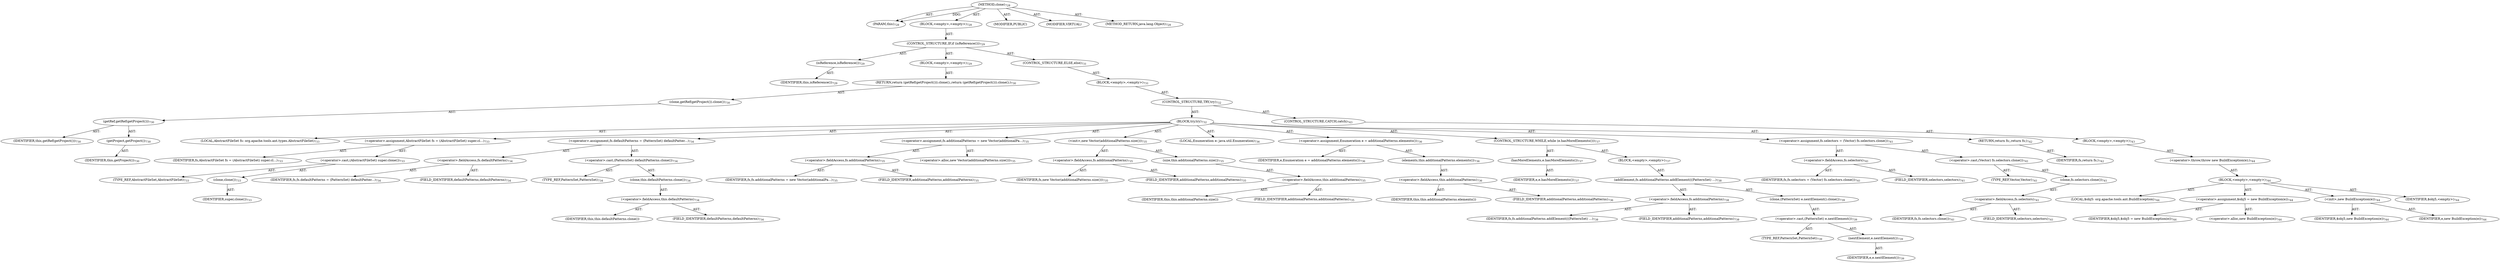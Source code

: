 digraph "clone" {  
"111669149745" [label = <(METHOD,clone)<SUB>728</SUB>> ]
"115964117039" [label = <(PARAM,this)<SUB>728</SUB>> ]
"25769803878" [label = <(BLOCK,&lt;empty&gt;,&lt;empty&gt;)<SUB>728</SUB>> ]
"47244640304" [label = <(CONTROL_STRUCTURE,IF,if (isReference()))<SUB>729</SUB>> ]
"30064771475" [label = <(isReference,isReference())<SUB>729</SUB>> ]
"68719476840" [label = <(IDENTIFIER,this,isReference())<SUB>729</SUB>> ]
"25769803879" [label = <(BLOCK,&lt;empty&gt;,&lt;empty&gt;)<SUB>729</SUB>> ]
"146028888093" [label = <(RETURN,return (getRef(getProject())).clone();,return (getRef(getProject())).clone();)<SUB>730</SUB>> ]
"30064771476" [label = <(clone,getRef(getProject()).clone())<SUB>730</SUB>> ]
"30064771477" [label = <(getRef,getRef(getProject()))<SUB>730</SUB>> ]
"68719476842" [label = <(IDENTIFIER,this,getRef(getProject()))<SUB>730</SUB>> ]
"30064771478" [label = <(getProject,getProject())<SUB>730</SUB>> ]
"68719476841" [label = <(IDENTIFIER,this,getProject())<SUB>730</SUB>> ]
"47244640305" [label = <(CONTROL_STRUCTURE,ELSE,else)<SUB>731</SUB>> ]
"25769803880" [label = <(BLOCK,&lt;empty&gt;,&lt;empty&gt;)<SUB>731</SUB>> ]
"47244640306" [label = <(CONTROL_STRUCTURE,TRY,try)<SUB>732</SUB>> ]
"25769803881" [label = <(BLOCK,try,try)<SUB>732</SUB>> ]
"94489280541" [label = <(LOCAL,AbstractFileSet fs: org.apache.tools.ant.types.AbstractFileSet)<SUB>733</SUB>> ]
"30064771479" [label = <(&lt;operator&gt;.assignment,AbstractFileSet fs = (AbstractFileSet) super.cl...)<SUB>733</SUB>> ]
"68719477065" [label = <(IDENTIFIER,fs,AbstractFileSet fs = (AbstractFileSet) super.cl...)<SUB>733</SUB>> ]
"30064771480" [label = <(&lt;operator&gt;.cast,(AbstractFileSet) super.clone())<SUB>733</SUB>> ]
"180388626439" [label = <(TYPE_REF,AbstractFileSet,AbstractFileSet)<SUB>733</SUB>> ]
"30064771481" [label = <(clone,clone())<SUB>733</SUB>> ]
"68719477066" [label = <(IDENTIFIER,super,clone())<SUB>733</SUB>> ]
"30064771482" [label = <(&lt;operator&gt;.assignment,fs.defaultPatterns = (PatternSet) defaultPatter...)<SUB>734</SUB>> ]
"30064771483" [label = <(&lt;operator&gt;.fieldAccess,fs.defaultPatterns)<SUB>734</SUB>> ]
"68719477067" [label = <(IDENTIFIER,fs,fs.defaultPatterns = (PatternSet) defaultPatter...)<SUB>734</SUB>> ]
"55834574925" [label = <(FIELD_IDENTIFIER,defaultPatterns,defaultPatterns)<SUB>734</SUB>> ]
"30064771484" [label = <(&lt;operator&gt;.cast,(PatternSet) defaultPatterns.clone())<SUB>734</SUB>> ]
"180388626440" [label = <(TYPE_REF,PatternSet,PatternSet)<SUB>734</SUB>> ]
"30064771485" [label = <(clone,this.defaultPatterns.clone())<SUB>734</SUB>> ]
"30064771486" [label = <(&lt;operator&gt;.fieldAccess,this.defaultPatterns)<SUB>734</SUB>> ]
"68719477068" [label = <(IDENTIFIER,this,this.defaultPatterns.clone())> ]
"55834574926" [label = <(FIELD_IDENTIFIER,defaultPatterns,defaultPatterns)<SUB>734</SUB>> ]
"30064771487" [label = <(&lt;operator&gt;.assignment,fs.additionalPatterns = new Vector(additionalPa...)<SUB>735</SUB>> ]
"30064771488" [label = <(&lt;operator&gt;.fieldAccess,fs.additionalPatterns)<SUB>735</SUB>> ]
"68719477069" [label = <(IDENTIFIER,fs,fs.additionalPatterns = new Vector(additionalPa...)<SUB>735</SUB>> ]
"55834574927" [label = <(FIELD_IDENTIFIER,additionalPatterns,additionalPatterns)<SUB>735</SUB>> ]
"30064771489" [label = <(&lt;operator&gt;.alloc,new Vector(additionalPatterns.size()))<SUB>735</SUB>> ]
"30064771490" [label = <(&lt;init&gt;,new Vector(additionalPatterns.size()))<SUB>735</SUB>> ]
"30064771491" [label = <(&lt;operator&gt;.fieldAccess,fs.additionalPatterns)<SUB>735</SUB>> ]
"68719477070" [label = <(IDENTIFIER,fs,new Vector(additionalPatterns.size()))<SUB>735</SUB>> ]
"55834574928" [label = <(FIELD_IDENTIFIER,additionalPatterns,additionalPatterns)<SUB>735</SUB>> ]
"30064771492" [label = <(size,this.additionalPatterns.size())<SUB>735</SUB>> ]
"30064771493" [label = <(&lt;operator&gt;.fieldAccess,this.additionalPatterns)<SUB>735</SUB>> ]
"68719477071" [label = <(IDENTIFIER,this,this.additionalPatterns.size())> ]
"55834574929" [label = <(FIELD_IDENTIFIER,additionalPatterns,additionalPatterns)<SUB>735</SUB>> ]
"94489280542" [label = <(LOCAL,Enumeration e: java.util.Enumeration)<SUB>736</SUB>> ]
"30064771494" [label = <(&lt;operator&gt;.assignment,Enumeration e = additionalPatterns.elements())<SUB>736</SUB>> ]
"68719477072" [label = <(IDENTIFIER,e,Enumeration e = additionalPatterns.elements())<SUB>736</SUB>> ]
"30064771495" [label = <(elements,this.additionalPatterns.elements())<SUB>736</SUB>> ]
"30064771496" [label = <(&lt;operator&gt;.fieldAccess,this.additionalPatterns)<SUB>736</SUB>> ]
"68719477073" [label = <(IDENTIFIER,this,this.additionalPatterns.elements())> ]
"55834574930" [label = <(FIELD_IDENTIFIER,additionalPatterns,additionalPatterns)<SUB>736</SUB>> ]
"47244640307" [label = <(CONTROL_STRUCTURE,WHILE,while (e.hasMoreElements()))<SUB>737</SUB>> ]
"30064771497" [label = <(hasMoreElements,e.hasMoreElements())<SUB>737</SUB>> ]
"68719477074" [label = <(IDENTIFIER,e,e.hasMoreElements())<SUB>737</SUB>> ]
"25769803882" [label = <(BLOCK,&lt;empty&gt;,&lt;empty&gt;)<SUB>737</SUB>> ]
"30064771498" [label = <(addElement,fs.additionalPatterns.addElement(((PatternSet) ...)<SUB>738</SUB>> ]
"30064771499" [label = <(&lt;operator&gt;.fieldAccess,fs.additionalPatterns)<SUB>738</SUB>> ]
"68719477075" [label = <(IDENTIFIER,fs,fs.additionalPatterns.addElement(((PatternSet) ...)<SUB>738</SUB>> ]
"55834574931" [label = <(FIELD_IDENTIFIER,additionalPatterns,additionalPatterns)<SUB>738</SUB>> ]
"30064771500" [label = <(clone,(PatternSet) e.nextElement().clone())<SUB>739</SUB>> ]
"30064771501" [label = <(&lt;operator&gt;.cast,(PatternSet) e.nextElement())<SUB>739</SUB>> ]
"180388626441" [label = <(TYPE_REF,PatternSet,PatternSet)<SUB>739</SUB>> ]
"30064771502" [label = <(nextElement,e.nextElement())<SUB>739</SUB>> ]
"68719477076" [label = <(IDENTIFIER,e,e.nextElement())<SUB>739</SUB>> ]
"30064771503" [label = <(&lt;operator&gt;.assignment,fs.selectors = (Vector) fs.selectors.clone())<SUB>741</SUB>> ]
"30064771504" [label = <(&lt;operator&gt;.fieldAccess,fs.selectors)<SUB>741</SUB>> ]
"68719477077" [label = <(IDENTIFIER,fs,fs.selectors = (Vector) fs.selectors.clone())<SUB>741</SUB>> ]
"55834574932" [label = <(FIELD_IDENTIFIER,selectors,selectors)<SUB>741</SUB>> ]
"30064771505" [label = <(&lt;operator&gt;.cast,(Vector) fs.selectors.clone())<SUB>741</SUB>> ]
"180388626442" [label = <(TYPE_REF,Vector,Vector)<SUB>741</SUB>> ]
"30064771506" [label = <(clone,fs.selectors.clone())<SUB>741</SUB>> ]
"30064771507" [label = <(&lt;operator&gt;.fieldAccess,fs.selectors)<SUB>741</SUB>> ]
"68719477078" [label = <(IDENTIFIER,fs,fs.selectors.clone())<SUB>741</SUB>> ]
"55834574933" [label = <(FIELD_IDENTIFIER,selectors,selectors)<SUB>741</SUB>> ]
"146028888094" [label = <(RETURN,return fs;,return fs;)<SUB>742</SUB>> ]
"68719477079" [label = <(IDENTIFIER,fs,return fs;)<SUB>742</SUB>> ]
"47244640308" [label = <(CONTROL_STRUCTURE,CATCH,catch)<SUB>743</SUB>> ]
"25769803883" [label = <(BLOCK,&lt;empty&gt;,&lt;empty&gt;)<SUB>743</SUB>> ]
"30064771508" [label = <(&lt;operator&gt;.throw,throw new BuildException(e);)<SUB>744</SUB>> ]
"25769803884" [label = <(BLOCK,&lt;empty&gt;,&lt;empty&gt;)<SUB>744</SUB>> ]
"94489280543" [label = <(LOCAL,$obj5: org.apache.tools.ant.BuildException)<SUB>744</SUB>> ]
"30064771509" [label = <(&lt;operator&gt;.assignment,$obj5 = new BuildException(e))<SUB>744</SUB>> ]
"68719477080" [label = <(IDENTIFIER,$obj5,$obj5 = new BuildException(e))<SUB>744</SUB>> ]
"30064771510" [label = <(&lt;operator&gt;.alloc,new BuildException(e))<SUB>744</SUB>> ]
"30064771511" [label = <(&lt;init&gt;,new BuildException(e))<SUB>744</SUB>> ]
"68719477081" [label = <(IDENTIFIER,$obj5,new BuildException(e))<SUB>744</SUB>> ]
"68719477082" [label = <(IDENTIFIER,e,new BuildException(e))<SUB>744</SUB>> ]
"68719477083" [label = <(IDENTIFIER,$obj5,&lt;empty&gt;)<SUB>744</SUB>> ]
"133143986281" [label = <(MODIFIER,PUBLIC)> ]
"133143986282" [label = <(MODIFIER,VIRTUAL)> ]
"128849018929" [label = <(METHOD_RETURN,java.lang.Object)<SUB>728</SUB>> ]
  "111669149745" -> "115964117039"  [ label = "AST: "] 
  "111669149745" -> "25769803878"  [ label = "AST: "] 
  "111669149745" -> "133143986281"  [ label = "AST: "] 
  "111669149745" -> "133143986282"  [ label = "AST: "] 
  "111669149745" -> "128849018929"  [ label = "AST: "] 
  "25769803878" -> "47244640304"  [ label = "AST: "] 
  "47244640304" -> "30064771475"  [ label = "AST: "] 
  "47244640304" -> "25769803879"  [ label = "AST: "] 
  "47244640304" -> "47244640305"  [ label = "AST: "] 
  "30064771475" -> "68719476840"  [ label = "AST: "] 
  "25769803879" -> "146028888093"  [ label = "AST: "] 
  "146028888093" -> "30064771476"  [ label = "AST: "] 
  "30064771476" -> "30064771477"  [ label = "AST: "] 
  "30064771477" -> "68719476842"  [ label = "AST: "] 
  "30064771477" -> "30064771478"  [ label = "AST: "] 
  "30064771478" -> "68719476841"  [ label = "AST: "] 
  "47244640305" -> "25769803880"  [ label = "AST: "] 
  "25769803880" -> "47244640306"  [ label = "AST: "] 
  "47244640306" -> "25769803881"  [ label = "AST: "] 
  "47244640306" -> "47244640308"  [ label = "AST: "] 
  "25769803881" -> "94489280541"  [ label = "AST: "] 
  "25769803881" -> "30064771479"  [ label = "AST: "] 
  "25769803881" -> "30064771482"  [ label = "AST: "] 
  "25769803881" -> "30064771487"  [ label = "AST: "] 
  "25769803881" -> "30064771490"  [ label = "AST: "] 
  "25769803881" -> "94489280542"  [ label = "AST: "] 
  "25769803881" -> "30064771494"  [ label = "AST: "] 
  "25769803881" -> "47244640307"  [ label = "AST: "] 
  "25769803881" -> "30064771503"  [ label = "AST: "] 
  "25769803881" -> "146028888094"  [ label = "AST: "] 
  "30064771479" -> "68719477065"  [ label = "AST: "] 
  "30064771479" -> "30064771480"  [ label = "AST: "] 
  "30064771480" -> "180388626439"  [ label = "AST: "] 
  "30064771480" -> "30064771481"  [ label = "AST: "] 
  "30064771481" -> "68719477066"  [ label = "AST: "] 
  "30064771482" -> "30064771483"  [ label = "AST: "] 
  "30064771482" -> "30064771484"  [ label = "AST: "] 
  "30064771483" -> "68719477067"  [ label = "AST: "] 
  "30064771483" -> "55834574925"  [ label = "AST: "] 
  "30064771484" -> "180388626440"  [ label = "AST: "] 
  "30064771484" -> "30064771485"  [ label = "AST: "] 
  "30064771485" -> "30064771486"  [ label = "AST: "] 
  "30064771486" -> "68719477068"  [ label = "AST: "] 
  "30064771486" -> "55834574926"  [ label = "AST: "] 
  "30064771487" -> "30064771488"  [ label = "AST: "] 
  "30064771487" -> "30064771489"  [ label = "AST: "] 
  "30064771488" -> "68719477069"  [ label = "AST: "] 
  "30064771488" -> "55834574927"  [ label = "AST: "] 
  "30064771490" -> "30064771491"  [ label = "AST: "] 
  "30064771490" -> "30064771492"  [ label = "AST: "] 
  "30064771491" -> "68719477070"  [ label = "AST: "] 
  "30064771491" -> "55834574928"  [ label = "AST: "] 
  "30064771492" -> "30064771493"  [ label = "AST: "] 
  "30064771493" -> "68719477071"  [ label = "AST: "] 
  "30064771493" -> "55834574929"  [ label = "AST: "] 
  "30064771494" -> "68719477072"  [ label = "AST: "] 
  "30064771494" -> "30064771495"  [ label = "AST: "] 
  "30064771495" -> "30064771496"  [ label = "AST: "] 
  "30064771496" -> "68719477073"  [ label = "AST: "] 
  "30064771496" -> "55834574930"  [ label = "AST: "] 
  "47244640307" -> "30064771497"  [ label = "AST: "] 
  "47244640307" -> "25769803882"  [ label = "AST: "] 
  "30064771497" -> "68719477074"  [ label = "AST: "] 
  "25769803882" -> "30064771498"  [ label = "AST: "] 
  "30064771498" -> "30064771499"  [ label = "AST: "] 
  "30064771498" -> "30064771500"  [ label = "AST: "] 
  "30064771499" -> "68719477075"  [ label = "AST: "] 
  "30064771499" -> "55834574931"  [ label = "AST: "] 
  "30064771500" -> "30064771501"  [ label = "AST: "] 
  "30064771501" -> "180388626441"  [ label = "AST: "] 
  "30064771501" -> "30064771502"  [ label = "AST: "] 
  "30064771502" -> "68719477076"  [ label = "AST: "] 
  "30064771503" -> "30064771504"  [ label = "AST: "] 
  "30064771503" -> "30064771505"  [ label = "AST: "] 
  "30064771504" -> "68719477077"  [ label = "AST: "] 
  "30064771504" -> "55834574932"  [ label = "AST: "] 
  "30064771505" -> "180388626442"  [ label = "AST: "] 
  "30064771505" -> "30064771506"  [ label = "AST: "] 
  "30064771506" -> "30064771507"  [ label = "AST: "] 
  "30064771507" -> "68719477078"  [ label = "AST: "] 
  "30064771507" -> "55834574933"  [ label = "AST: "] 
  "146028888094" -> "68719477079"  [ label = "AST: "] 
  "47244640308" -> "25769803883"  [ label = "AST: "] 
  "25769803883" -> "30064771508"  [ label = "AST: "] 
  "30064771508" -> "25769803884"  [ label = "AST: "] 
  "25769803884" -> "94489280543"  [ label = "AST: "] 
  "25769803884" -> "30064771509"  [ label = "AST: "] 
  "25769803884" -> "30064771511"  [ label = "AST: "] 
  "25769803884" -> "68719477083"  [ label = "AST: "] 
  "30064771509" -> "68719477080"  [ label = "AST: "] 
  "30064771509" -> "30064771510"  [ label = "AST: "] 
  "30064771511" -> "68719477081"  [ label = "AST: "] 
  "30064771511" -> "68719477082"  [ label = "AST: "] 
  "111669149745" -> "115964117039"  [ label = "DDG: "] 
}
